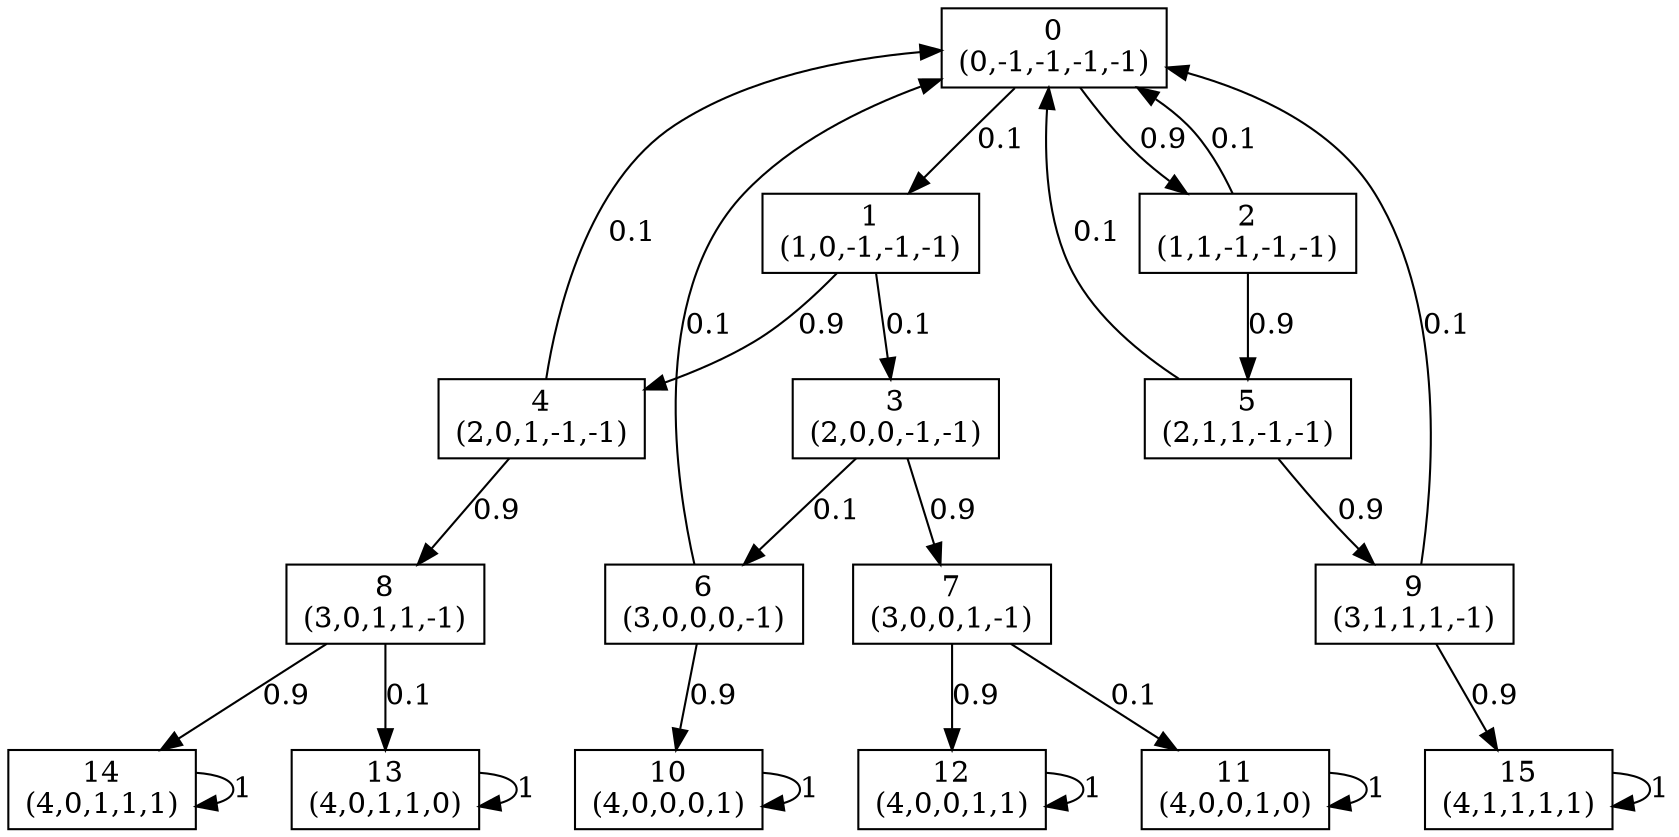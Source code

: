 digraph P {
node [shape=box];
0 -> 1 [ label="0.1" ];
0 -> 2 [ label="0.9" ];
1 -> 3 [ label="0.1" ];
1 -> 4 [ label="0.9" ];
2 -> 0 [ label="0.1" ];
2 -> 5 [ label="0.9" ];
3 -> 6 [ label="0.1" ];
3 -> 7 [ label="0.9" ];
4 -> 0 [ label="0.1" ];
4 -> 8 [ label="0.9" ];
5 -> 0 [ label="0.1" ];
5 -> 9 [ label="0.9" ];
6 -> 0 [ label="0.1" ];
6 -> 10 [ label="0.9" ];
7 -> 11 [ label="0.1" ];
7 -> 12 [ label="0.9" ];
8 -> 13 [ label="0.1" ];
8 -> 14 [ label="0.9" ];
9 -> 0 [ label="0.1" ];
9 -> 15 [ label="0.9" ];
10 -> 10 [ label="1" ];
11 -> 11 [ label="1" ];
12 -> 12 [ label="1" ];
13 -> 13 [ label="1" ];
14 -> 14 [ label="1" ];
15 -> 15 [ label="1" ];
0 [label="0\n(0,-1,-1,-1,-1)"];
1 [label="1\n(1,0,-1,-1,-1)"];
2 [label="2\n(1,1,-1,-1,-1)"];
3 [label="3\n(2,0,0,-1,-1)"];
4 [label="4\n(2,0,1,-1,-1)"];
5 [label="5\n(2,1,1,-1,-1)"];
6 [label="6\n(3,0,0,0,-1)"];
7 [label="7\n(3,0,0,1,-1)"];
8 [label="8\n(3,0,1,1,-1)"];
9 [label="9\n(3,1,1,1,-1)"];
10 [label="10\n(4,0,0,0,1)"];
11 [label="11\n(4,0,0,1,0)"];
12 [label="12\n(4,0,0,1,1)"];
13 [label="13\n(4,0,1,1,0)"];
14 [label="14\n(4,0,1,1,1)"];
15 [label="15\n(4,1,1,1,1)"];
}
